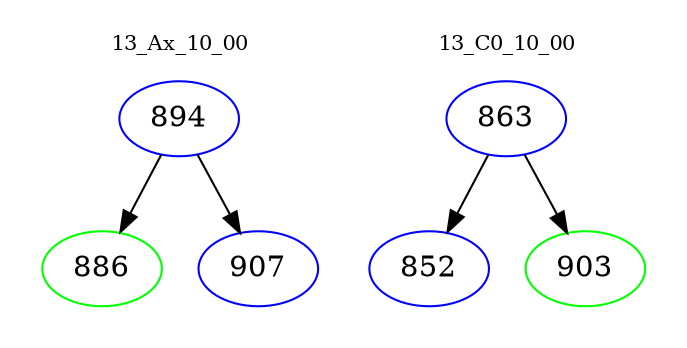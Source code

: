 digraph{
subgraph cluster_0 {
color = white
label = "13_Ax_10_00";
fontsize=10;
T0_894 [label="894", color="blue"]
T0_894 -> T0_886 [color="black"]
T0_886 [label="886", color="green"]
T0_894 -> T0_907 [color="black"]
T0_907 [label="907", color="blue"]
}
subgraph cluster_1 {
color = white
label = "13_C0_10_00";
fontsize=10;
T1_863 [label="863", color="blue"]
T1_863 -> T1_852 [color="black"]
T1_852 [label="852", color="blue"]
T1_863 -> T1_903 [color="black"]
T1_903 [label="903", color="green"]
}
}
